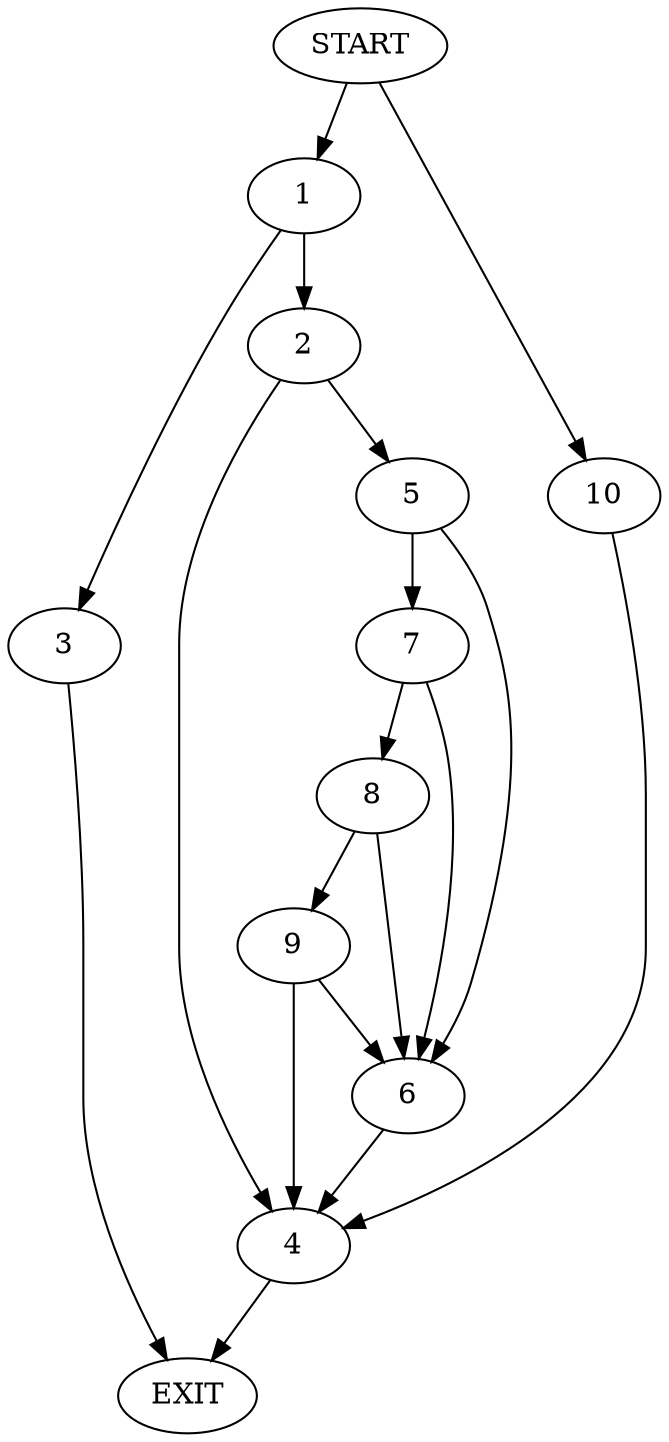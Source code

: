digraph {
0 [label="START"]
11 [label="EXIT"]
0 -> 1
1 -> 2
1 -> 3
2 -> 4
2 -> 5
3 -> 11
4 -> 11
5 -> 6
5 -> 7
6 -> 4
7 -> 8
7 -> 6
8 -> 6
8 -> 9
9 -> 4
9 -> 6
0 -> 10
10 -> 4
}
